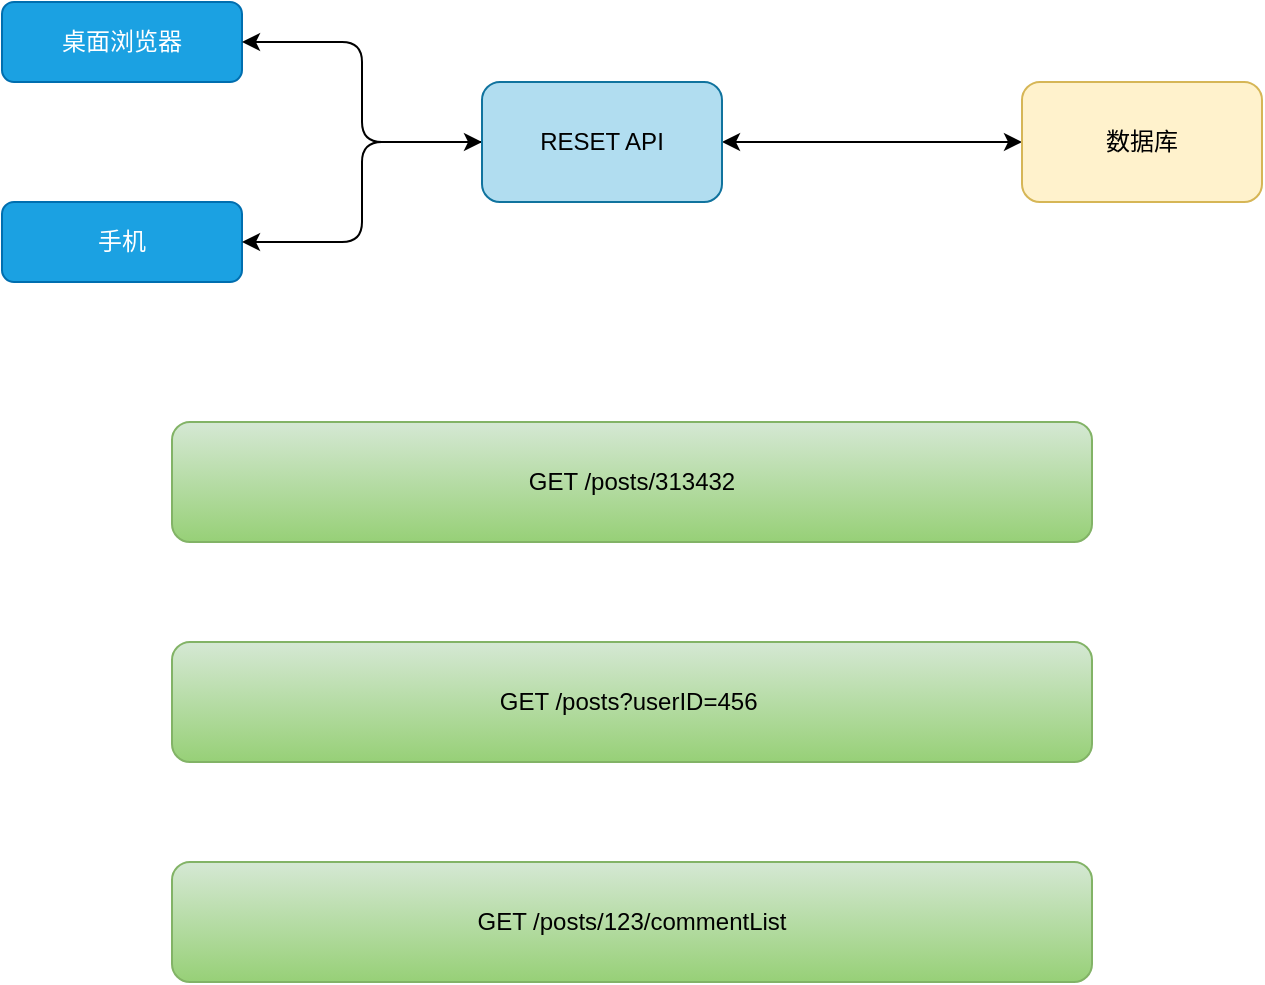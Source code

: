 <mxfile version="14.7.7" type="github">
  <diagram id="C5RBs43oDa-KdzZeNtuy" name="Page-1">
    <mxGraphModel dx="1426" dy="794" grid="1" gridSize="10" guides="1" tooltips="1" connect="1" arrows="1" fold="1" page="1" pageScale="1" pageWidth="827" pageHeight="1169" math="0" shadow="0">
      <root>
        <mxCell id="WIyWlLk6GJQsqaUBKTNV-0" />
        <mxCell id="WIyWlLk6GJQsqaUBKTNV-1" parent="WIyWlLk6GJQsqaUBKTNV-0" />
        <mxCell id="Ab-Om4u3-Ci9J2pKWlP_-0" value="桌面浏览器" style="rounded=1;whiteSpace=wrap;html=1;fillColor=#1ba1e2;strokeColor=#006EAF;fontColor=#ffffff;" vertex="1" parent="WIyWlLk6GJQsqaUBKTNV-1">
          <mxGeometry x="99" y="40" width="120" height="40" as="geometry" />
        </mxCell>
        <mxCell id="Ab-Om4u3-Ci9J2pKWlP_-1" value="手机" style="rounded=1;whiteSpace=wrap;html=1;fillColor=#1ba1e2;strokeColor=#006EAF;fontColor=#ffffff;" vertex="1" parent="WIyWlLk6GJQsqaUBKTNV-1">
          <mxGeometry x="99" y="140" width="120" height="40" as="geometry" />
        </mxCell>
        <mxCell id="Ab-Om4u3-Ci9J2pKWlP_-5" style="edgeStyle=orthogonalEdgeStyle;rounded=1;orthogonalLoop=1;jettySize=auto;html=1;exitX=0;exitY=0.5;exitDx=0;exitDy=0;entryX=1;entryY=0.5;entryDx=0;entryDy=0;" edge="1" parent="WIyWlLk6GJQsqaUBKTNV-1" source="Ab-Om4u3-Ci9J2pKWlP_-2" target="Ab-Om4u3-Ci9J2pKWlP_-0">
          <mxGeometry relative="1" as="geometry" />
        </mxCell>
        <mxCell id="Ab-Om4u3-Ci9J2pKWlP_-6" style="edgeStyle=orthogonalEdgeStyle;rounded=1;orthogonalLoop=1;jettySize=auto;html=1;exitX=0;exitY=0.5;exitDx=0;exitDy=0;entryX=1;entryY=0.5;entryDx=0;entryDy=0;startArrow=classic;startFill=1;" edge="1" parent="WIyWlLk6GJQsqaUBKTNV-1" source="Ab-Om4u3-Ci9J2pKWlP_-2" target="Ab-Om4u3-Ci9J2pKWlP_-1">
          <mxGeometry relative="1" as="geometry" />
        </mxCell>
        <mxCell id="Ab-Om4u3-Ci9J2pKWlP_-7" style="edgeStyle=orthogonalEdgeStyle;rounded=0;orthogonalLoop=1;jettySize=auto;html=1;startArrow=classic;startFill=1;" edge="1" parent="WIyWlLk6GJQsqaUBKTNV-1" source="Ab-Om4u3-Ci9J2pKWlP_-2" target="Ab-Om4u3-Ci9J2pKWlP_-3">
          <mxGeometry relative="1" as="geometry" />
        </mxCell>
        <mxCell id="Ab-Om4u3-Ci9J2pKWlP_-2" value="RESET API" style="rounded=1;whiteSpace=wrap;html=1;fillColor=#b1ddf0;strokeColor=#10739e;" vertex="1" parent="WIyWlLk6GJQsqaUBKTNV-1">
          <mxGeometry x="339" y="80" width="120" height="60" as="geometry" />
        </mxCell>
        <mxCell id="Ab-Om4u3-Ci9J2pKWlP_-3" value="数据库" style="rounded=1;whiteSpace=wrap;html=1;fillColor=#fff2cc;strokeColor=#d6b656;" vertex="1" parent="WIyWlLk6GJQsqaUBKTNV-1">
          <mxGeometry x="609" y="80" width="120" height="60" as="geometry" />
        </mxCell>
        <mxCell id="Ab-Om4u3-Ci9J2pKWlP_-10" value="GET /posts/313432" style="rounded=1;whiteSpace=wrap;html=1;fillColor=#d5e8d4;strokeColor=#82b366;gradientColor=#97d077;" vertex="1" parent="WIyWlLk6GJQsqaUBKTNV-1">
          <mxGeometry x="184" y="250" width="460" height="60" as="geometry" />
        </mxCell>
        <mxCell id="Ab-Om4u3-Ci9J2pKWlP_-11" value="GET /posts?userID=456&amp;nbsp;" style="rounded=1;whiteSpace=wrap;html=1;fillColor=#d5e8d4;strokeColor=#82b366;gradientColor=#97d077;" vertex="1" parent="WIyWlLk6GJQsqaUBKTNV-1">
          <mxGeometry x="184" y="360" width="460" height="60" as="geometry" />
        </mxCell>
        <mxCell id="Ab-Om4u3-Ci9J2pKWlP_-12" value="GET /posts/123/commentList" style="rounded=1;whiteSpace=wrap;html=1;fillColor=#d5e8d4;strokeColor=#82b366;gradientColor=#97d077;" vertex="1" parent="WIyWlLk6GJQsqaUBKTNV-1">
          <mxGeometry x="184" y="470" width="460" height="60" as="geometry" />
        </mxCell>
      </root>
    </mxGraphModel>
  </diagram>
</mxfile>
